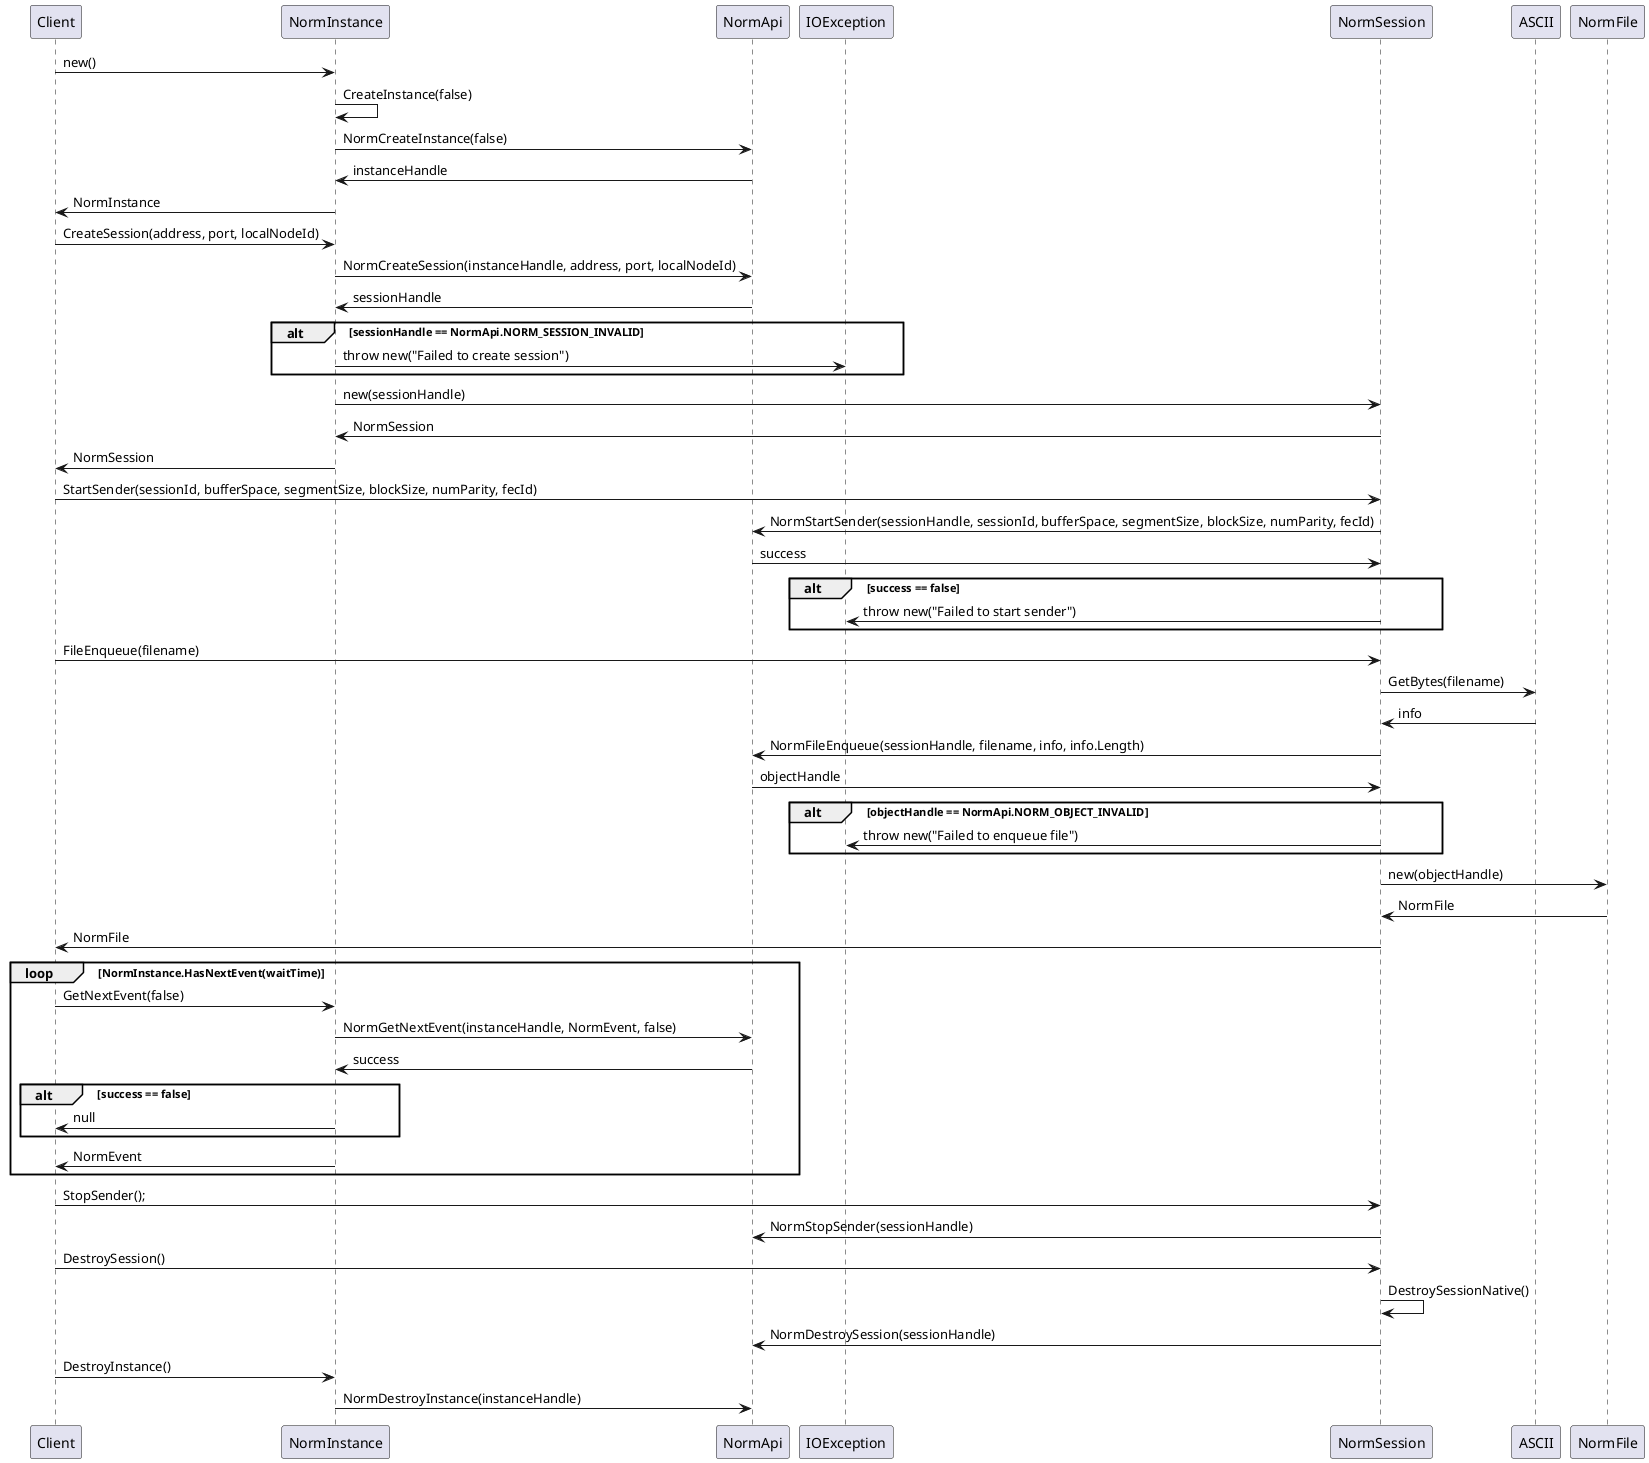 @startuml NormFileSend
Client -> NormInstance : new()
NormInstance -> NormInstance : CreateInstance(false)
NormInstance -> NormApi : NormCreateInstance(false)
NormInstance <- NormApi : instanceHandle
Client <- NormInstance : NormInstance
Client -> NormInstance : CreateSession(address, port, localNodeId)
NormInstance -> NormApi : NormCreateSession(instanceHandle, address, port, localNodeId)
NormInstance <- NormApi : sessionHandle
alt sessionHandle == NormApi.NORM_SESSION_INVALID
    NormInstance -> IOException : throw new("Failed to create session")
end
NormInstance -> NormSession : new(sessionHandle)
NormInstance <- NormSession : NormSession
Client <- NormInstance : NormSession
Client -> NormSession : StartSender(sessionId, bufferSpace, segmentSize, blockSize, numParity, fecId)
NormSession -> NormApi : NormStartSender(sessionHandle, sessionId, bufferSpace, segmentSize, blockSize, numParity, fecId)
NormSession <- NormApi : success
alt success == false
    NormSession -> IOException : throw new("Failed to start sender")
end
Client -> NormSession : FileEnqueue(filename)
NormSession -> ASCII : GetBytes(filename)
NormSession <- ASCII : info
NormSession -> NormApi : NormFileEnqueue(sessionHandle, filename, info, info.Length)
NormSession <- NormApi : objectHandle
alt objectHandle == NormApi.NORM_OBJECT_INVALID
    NormSession -> IOException : throw new("Failed to enqueue file")
end
NormSession -> NormFile: new(objectHandle)
NormSession <- NormFile : NormFile
Client <- NormSession : NormFile
loop NormInstance.HasNextEvent(waitTime)
    Client -> NormInstance : GetNextEvent(false)
    NormInstance -> NormApi : NormGetNextEvent(instanceHandle, NormEvent, false)
    NormInstance <- NormApi : success
    alt success == false
        Client <- NormInstance : null
    end
    Client <- NormInstance : NormEvent
end
Client -> NormSession : StopSender();
NormSession -> NormApi : NormStopSender(sessionHandle)
Client -> NormSession : DestroySession()
NormSession -> NormSession : DestroySessionNative()
NormSession -> NormApi : NormDestroySession(sessionHandle)
Client -> NormInstance : DestroyInstance()
NormInstance -> NormApi : NormDestroyInstance(instanceHandle)
@enduml